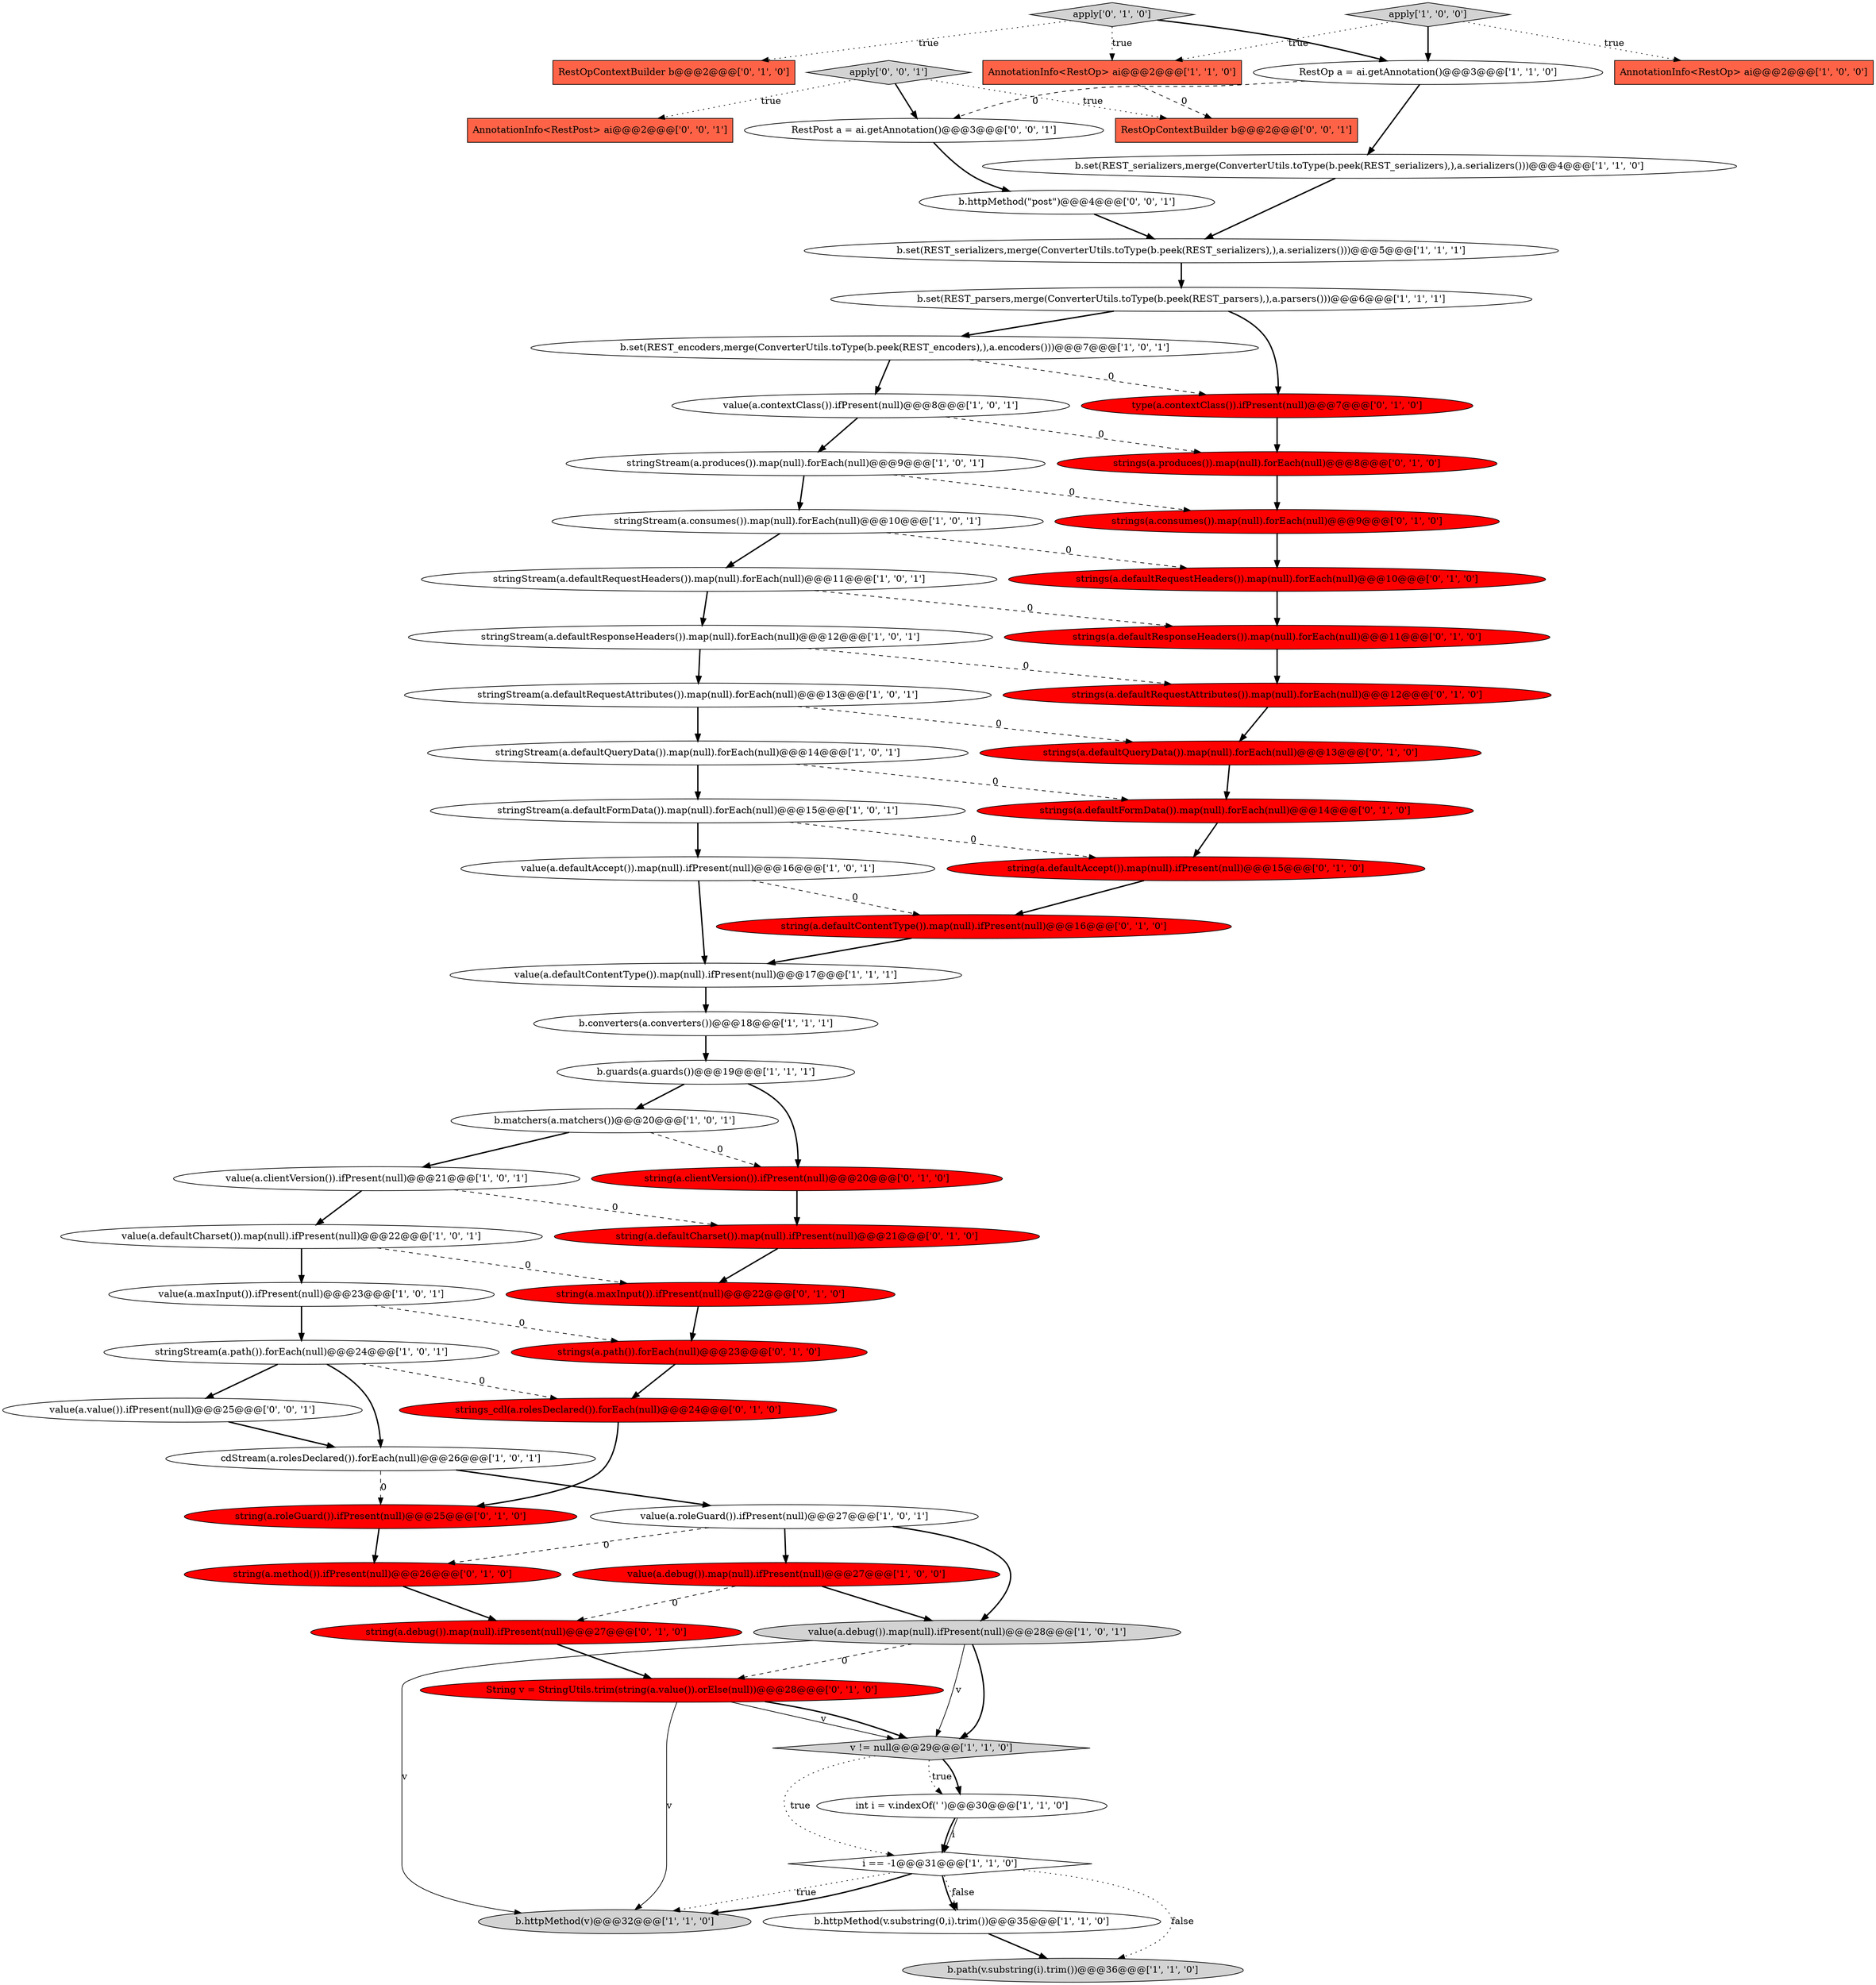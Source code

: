 digraph {
37 [style = filled, label = "strings(a.defaultRequestAttributes()).map(null).forEach(null)@@@12@@@['0', '1', '0']", fillcolor = red, shape = ellipse image = "AAA1AAABBB2BBB"];
16 [style = filled, label = "value(a.debug()).map(null).ifPresent(null)@@@28@@@['1', '0', '1']", fillcolor = lightgray, shape = ellipse image = "AAA0AAABBB1BBB"];
55 [style = filled, label = "strings(a.defaultFormData()).map(null).forEach(null)@@@14@@@['0', '1', '0']", fillcolor = red, shape = ellipse image = "AAA1AAABBB2BBB"];
39 [style = filled, label = "apply['0', '1', '0']", fillcolor = lightgray, shape = diamond image = "AAA0AAABBB2BBB"];
40 [style = filled, label = "strings(a.defaultQueryData()).map(null).forEach(null)@@@13@@@['0', '1', '0']", fillcolor = red, shape = ellipse image = "AAA1AAABBB2BBB"];
13 [style = filled, label = "value(a.clientVersion()).ifPresent(null)@@@21@@@['1', '0', '1']", fillcolor = white, shape = ellipse image = "AAA0AAABBB1BBB"];
49 [style = filled, label = "string(a.defaultContentType()).map(null).ifPresent(null)@@@16@@@['0', '1', '0']", fillcolor = red, shape = ellipse image = "AAA1AAABBB2BBB"];
12 [style = filled, label = "value(a.contextClass()).ifPresent(null)@@@8@@@['1', '0', '1']", fillcolor = white, shape = ellipse image = "AAA0AAABBB1BBB"];
11 [style = filled, label = "value(a.roleGuard()).ifPresent(null)@@@27@@@['1', '0', '1']", fillcolor = white, shape = ellipse image = "AAA0AAABBB1BBB"];
36 [style = filled, label = "string(a.debug()).map(null).ifPresent(null)@@@27@@@['0', '1', '0']", fillcolor = red, shape = ellipse image = "AAA1AAABBB2BBB"];
30 [style = filled, label = "stringStream(a.defaultQueryData()).map(null).forEach(null)@@@14@@@['1', '0', '1']", fillcolor = white, shape = ellipse image = "AAA0AAABBB1BBB"];
25 [style = filled, label = "b.guards(a.guards())@@@19@@@['1', '1', '1']", fillcolor = white, shape = ellipse image = "AAA0AAABBB1BBB"];
47 [style = filled, label = "strings(a.consumes()).map(null).forEach(null)@@@9@@@['0', '1', '0']", fillcolor = red, shape = ellipse image = "AAA1AAABBB2BBB"];
48 [style = filled, label = "strings(a.defaultRequestHeaders()).map(null).forEach(null)@@@10@@@['0', '1', '0']", fillcolor = red, shape = ellipse image = "AAA1AAABBB2BBB"];
53 [style = filled, label = "string(a.maxInput()).ifPresent(null)@@@22@@@['0', '1', '0']", fillcolor = red, shape = ellipse image = "AAA1AAABBB2BBB"];
28 [style = filled, label = "b.set(REST_serializers,merge(ConverterUtils.toType(b.peek(REST_serializers),),a.serializers()))@@@5@@@['1', '1', '1']", fillcolor = white, shape = ellipse image = "AAA0AAABBB1BBB"];
60 [style = filled, label = "AnnotationInfo<RestPost> ai@@@2@@@['0', '0', '1']", fillcolor = tomato, shape = box image = "AAA0AAABBB3BBB"];
43 [style = filled, label = "type(a.contextClass()).ifPresent(null)@@@7@@@['0', '1', '0']", fillcolor = red, shape = ellipse image = "AAA1AAABBB2BBB"];
14 [style = filled, label = "value(a.defaultAccept()).map(null).ifPresent(null)@@@16@@@['1', '0', '1']", fillcolor = white, shape = ellipse image = "AAA0AAABBB1BBB"];
46 [style = filled, label = "string(a.roleGuard()).ifPresent(null)@@@25@@@['0', '1', '0']", fillcolor = red, shape = ellipse image = "AAA1AAABBB2BBB"];
17 [style = filled, label = "apply['1', '0', '0']", fillcolor = lightgray, shape = diamond image = "AAA0AAABBB1BBB"];
52 [style = filled, label = "string(a.defaultAccept()).map(null).ifPresent(null)@@@15@@@['0', '1', '0']", fillcolor = red, shape = ellipse image = "AAA1AAABBB2BBB"];
31 [style = filled, label = "b.matchers(a.matchers())@@@20@@@['1', '0', '1']", fillcolor = white, shape = ellipse image = "AAA0AAABBB1BBB"];
56 [style = filled, label = "b.httpMethod(\"post\")@@@4@@@['0', '0', '1']", fillcolor = white, shape = ellipse image = "AAA0AAABBB3BBB"];
4 [style = filled, label = "b.path(v.substring(i).trim())@@@36@@@['1', '1', '0']", fillcolor = lightgray, shape = ellipse image = "AAA0AAABBB1BBB"];
57 [style = filled, label = "apply['0', '0', '1']", fillcolor = lightgray, shape = diamond image = "AAA0AAABBB3BBB"];
18 [style = filled, label = "b.set(REST_serializers,merge(ConverterUtils.toType(b.peek(REST_serializers),),a.serializers()))@@@4@@@['1', '1', '0']", fillcolor = white, shape = ellipse image = "AAA0AAABBB1BBB"];
29 [style = filled, label = "stringStream(a.defaultRequestAttributes()).map(null).forEach(null)@@@13@@@['1', '0', '1']", fillcolor = white, shape = ellipse image = "AAA0AAABBB1BBB"];
41 [style = filled, label = "strings(a.path()).forEach(null)@@@23@@@['0', '1', '0']", fillcolor = red, shape = ellipse image = "AAA1AAABBB2BBB"];
51 [style = filled, label = "strings(a.defaultResponseHeaders()).map(null).forEach(null)@@@11@@@['0', '1', '0']", fillcolor = red, shape = ellipse image = "AAA1AAABBB2BBB"];
61 [style = filled, label = "RestOpContextBuilder b@@@2@@@['0', '0', '1']", fillcolor = tomato, shape = box image = "AAA0AAABBB3BBB"];
23 [style = filled, label = "stringStream(a.defaultRequestHeaders()).map(null).forEach(null)@@@11@@@['1', '0', '1']", fillcolor = white, shape = ellipse image = "AAA0AAABBB1BBB"];
2 [style = filled, label = "i == -1@@@31@@@['1', '1', '0']", fillcolor = white, shape = diamond image = "AAA0AAABBB1BBB"];
8 [style = filled, label = "RestOp a = ai.getAnnotation()@@@3@@@['1', '1', '0']", fillcolor = white, shape = ellipse image = "AAA0AAABBB1BBB"];
10 [style = filled, label = "b.httpMethod(v)@@@32@@@['1', '1', '0']", fillcolor = lightgray, shape = ellipse image = "AAA0AAABBB1BBB"];
27 [style = filled, label = "int i = v.indexOf(' ')@@@30@@@['1', '1', '0']", fillcolor = white, shape = ellipse image = "AAA0AAABBB1BBB"];
3 [style = filled, label = "value(a.defaultContentType()).map(null).ifPresent(null)@@@17@@@['1', '1', '1']", fillcolor = white, shape = ellipse image = "AAA0AAABBB1BBB"];
33 [style = filled, label = "cdStream(a.rolesDeclared()).forEach(null)@@@26@@@['1', '0', '1']", fillcolor = white, shape = ellipse image = "AAA0AAABBB1BBB"];
9 [style = filled, label = "stringStream(a.consumes()).map(null).forEach(null)@@@10@@@['1', '0', '1']", fillcolor = white, shape = ellipse image = "AAA0AAABBB1BBB"];
42 [style = filled, label = "string(a.defaultCharset()).map(null).ifPresent(null)@@@21@@@['0', '1', '0']", fillcolor = red, shape = ellipse image = "AAA1AAABBB2BBB"];
44 [style = filled, label = "String v = StringUtils.trim(string(a.value()).orElse(null))@@@28@@@['0', '1', '0']", fillcolor = red, shape = ellipse image = "AAA1AAABBB2BBB"];
21 [style = filled, label = "stringStream(a.produces()).map(null).forEach(null)@@@9@@@['1', '0', '1']", fillcolor = white, shape = ellipse image = "AAA0AAABBB1BBB"];
59 [style = filled, label = "RestPost a = ai.getAnnotation()@@@3@@@['0', '0', '1']", fillcolor = white, shape = ellipse image = "AAA0AAABBB3BBB"];
5 [style = filled, label = "stringStream(a.defaultResponseHeaders()).map(null).forEach(null)@@@12@@@['1', '0', '1']", fillcolor = white, shape = ellipse image = "AAA0AAABBB1BBB"];
34 [style = filled, label = "v != null@@@29@@@['1', '1', '0']", fillcolor = lightgray, shape = diamond image = "AAA0AAABBB1BBB"];
19 [style = filled, label = "b.set(REST_parsers,merge(ConverterUtils.toType(b.peek(REST_parsers),),a.parsers()))@@@6@@@['1', '1', '1']", fillcolor = white, shape = ellipse image = "AAA0AAABBB1BBB"];
54 [style = filled, label = "strings(a.produces()).map(null).forEach(null)@@@8@@@['0', '1', '0']", fillcolor = red, shape = ellipse image = "AAA1AAABBB2BBB"];
6 [style = filled, label = "value(a.maxInput()).ifPresent(null)@@@23@@@['1', '0', '1']", fillcolor = white, shape = ellipse image = "AAA0AAABBB1BBB"];
45 [style = filled, label = "string(a.method()).ifPresent(null)@@@26@@@['0', '1', '0']", fillcolor = red, shape = ellipse image = "AAA1AAABBB2BBB"];
35 [style = filled, label = "RestOpContextBuilder b@@@2@@@['0', '1', '0']", fillcolor = tomato, shape = box image = "AAA0AAABBB2BBB"];
1 [style = filled, label = "stringStream(a.path()).forEach(null)@@@24@@@['1', '0', '1']", fillcolor = white, shape = ellipse image = "AAA0AAABBB1BBB"];
0 [style = filled, label = "b.httpMethod(v.substring(0,i).trim())@@@35@@@['1', '1', '0']", fillcolor = white, shape = ellipse image = "AAA0AAABBB1BBB"];
20 [style = filled, label = "b.set(REST_encoders,merge(ConverterUtils.toType(b.peek(REST_encoders),),a.encoders()))@@@7@@@['1', '0', '1']", fillcolor = white, shape = ellipse image = "AAA0AAABBB1BBB"];
38 [style = filled, label = "strings_cdl(a.rolesDeclared()).forEach(null)@@@24@@@['0', '1', '0']", fillcolor = red, shape = ellipse image = "AAA1AAABBB2BBB"];
26 [style = filled, label = "value(a.debug()).map(null).ifPresent(null)@@@27@@@['1', '0', '0']", fillcolor = red, shape = ellipse image = "AAA1AAABBB1BBB"];
32 [style = filled, label = "b.converters(a.converters())@@@18@@@['1', '1', '1']", fillcolor = white, shape = ellipse image = "AAA0AAABBB1BBB"];
58 [style = filled, label = "value(a.value()).ifPresent(null)@@@25@@@['0', '0', '1']", fillcolor = white, shape = ellipse image = "AAA0AAABBB3BBB"];
15 [style = filled, label = "AnnotationInfo<RestOp> ai@@@2@@@['1', '0', '0']", fillcolor = tomato, shape = box image = "AAA0AAABBB1BBB"];
22 [style = filled, label = "AnnotationInfo<RestOp> ai@@@2@@@['1', '1', '0']", fillcolor = tomato, shape = box image = "AAA0AAABBB1BBB"];
7 [style = filled, label = "value(a.defaultCharset()).map(null).ifPresent(null)@@@22@@@['1', '0', '1']", fillcolor = white, shape = ellipse image = "AAA0AAABBB1BBB"];
24 [style = filled, label = "stringStream(a.defaultFormData()).map(null).forEach(null)@@@15@@@['1', '0', '1']", fillcolor = white, shape = ellipse image = "AAA0AAABBB1BBB"];
50 [style = filled, label = "string(a.clientVersion()).ifPresent(null)@@@20@@@['0', '1', '0']", fillcolor = red, shape = ellipse image = "AAA1AAABBB2BBB"];
14->3 [style = bold, label=""];
39->22 [style = dotted, label="true"];
29->30 [style = bold, label=""];
23->51 [style = dashed, label="0"];
40->55 [style = bold, label=""];
34->2 [style = dotted, label="true"];
2->0 [style = dotted, label="false"];
57->59 [style = bold, label=""];
25->31 [style = bold, label=""];
8->59 [style = dashed, label="0"];
33->11 [style = bold, label=""];
1->33 [style = bold, label=""];
48->51 [style = bold, label=""];
17->15 [style = dotted, label="true"];
34->27 [style = dotted, label="true"];
6->41 [style = dashed, label="0"];
53->41 [style = bold, label=""];
24->52 [style = dashed, label="0"];
32->25 [style = bold, label=""];
1->38 [style = dashed, label="0"];
16->10 [style = solid, label="v"];
27->2 [style = solid, label="i"];
27->2 [style = bold, label=""];
2->10 [style = dotted, label="true"];
44->34 [style = solid, label="v"];
39->35 [style = dotted, label="true"];
5->29 [style = bold, label=""];
11->16 [style = bold, label=""];
13->42 [style = dashed, label="0"];
47->48 [style = bold, label=""];
36->44 [style = bold, label=""];
12->21 [style = bold, label=""];
8->18 [style = bold, label=""];
19->20 [style = bold, label=""];
39->8 [style = bold, label=""];
16->34 [style = bold, label=""];
18->28 [style = bold, label=""];
26->16 [style = bold, label=""];
21->9 [style = bold, label=""];
9->48 [style = dashed, label="0"];
1->58 [style = bold, label=""];
7->6 [style = bold, label=""];
44->34 [style = bold, label=""];
28->19 [style = bold, label=""];
49->3 [style = bold, label=""];
38->46 [style = bold, label=""];
41->38 [style = bold, label=""];
59->56 [style = bold, label=""];
5->37 [style = dashed, label="0"];
11->26 [style = bold, label=""];
57->60 [style = dotted, label="true"];
17->8 [style = bold, label=""];
30->24 [style = bold, label=""];
44->10 [style = solid, label="v"];
23->5 [style = bold, label=""];
31->13 [style = bold, label=""];
16->44 [style = dashed, label="0"];
45->36 [style = bold, label=""];
2->10 [style = bold, label=""];
6->1 [style = bold, label=""];
57->61 [style = dotted, label="true"];
2->0 [style = bold, label=""];
51->37 [style = bold, label=""];
21->47 [style = dashed, label="0"];
12->54 [style = dashed, label="0"];
50->42 [style = bold, label=""];
7->53 [style = dashed, label="0"];
29->40 [style = dashed, label="0"];
17->22 [style = dotted, label="true"];
2->4 [style = dotted, label="false"];
55->52 [style = bold, label=""];
43->54 [style = bold, label=""];
20->43 [style = dashed, label="0"];
19->43 [style = bold, label=""];
22->61 [style = dashed, label="0"];
52->49 [style = bold, label=""];
31->50 [style = dashed, label="0"];
30->55 [style = dashed, label="0"];
16->34 [style = solid, label="v"];
33->46 [style = dashed, label="0"];
24->14 [style = bold, label=""];
9->23 [style = bold, label=""];
58->33 [style = bold, label=""];
54->47 [style = bold, label=""];
0->4 [style = bold, label=""];
13->7 [style = bold, label=""];
56->28 [style = bold, label=""];
20->12 [style = bold, label=""];
46->45 [style = bold, label=""];
26->36 [style = dashed, label="0"];
14->49 [style = dashed, label="0"];
3->32 [style = bold, label=""];
25->50 [style = bold, label=""];
42->53 [style = bold, label=""];
37->40 [style = bold, label=""];
34->27 [style = bold, label=""];
11->45 [style = dashed, label="0"];
}
